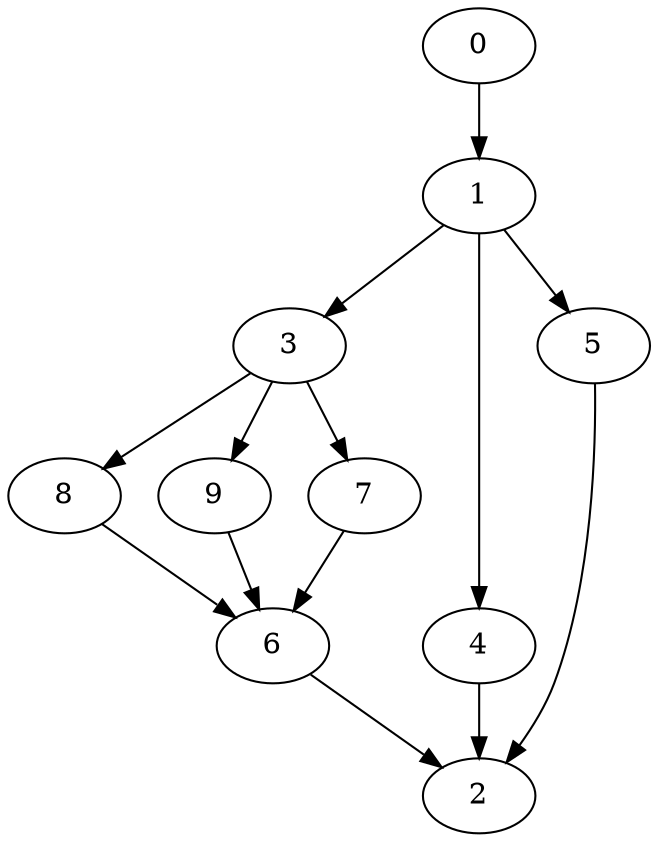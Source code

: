 digraph "SeriesParallel-MaxBf-3_Nodes_10_CCR_0.10_WeightType_Random#8" {
	graph ["Duplicate states"=0,
		GraphType=S_P,
		"Max states in OPEN"=0,
		Modes="120000ms; topo-ordered tasks, ; Pruning: task equivalence, fixed order ready list, ; F-value: ; Optimisation: best schedule length (\
SL) optimisation on equal, ",
		NumberOfTasks=10,
		"Pruned using list schedule length"=154,
		"States removed from OPEN"=0,
		TargetSystem="Homogeneous-2",
		"Time to schedule (ms)"=149,
		"Total idle time"=209,
		"Total schedule length"=622,
		"Total sequential time"=860,
		"Total states created"=486
	];
	0	["Finish time"=50,
		Processor=0,
		"Start time"=0,
		Weight=50];
	1	["Finish time"=100,
		Processor=0,
		"Start time"=50,
		Weight=50];
	0 -> 1	[Weight=4];
	3	["Finish time"=199,
		Processor=0,
		"Start time"=100,
		Weight=99];
	1 -> 3	[Weight=3];
	4	["Finish time"=397,
		Processor=0,
		"Start time"=331,
		Weight=66];
	1 -> 4	[Weight=2];
	5	["Finish time"=447,
		Processor=0,
		"Start time"=397,
		Weight=50];
	1 -> 5	[Weight=3];
	8	["Finish time"=331,
		Processor=0,
		"Start time"=199,
		Weight=132];
	3 -> 8	[Weight=10];
	9	["Finish time"=306,
		Processor=1,
		"Start time"=207,
		Weight=99];
	3 -> 9	[Weight=8];
	7	["Finish time"=339,
		Processor=1,
		"Start time"=306,
		Weight=33];
	3 -> 7	[Weight=5];
	6	["Finish time"=506,
		Processor=1,
		"Start time"=341,
		Weight=165];
	8 -> 6	[Weight=10];
	9 -> 6	[Weight=7];
	7 -> 6	[Weight=9];
	2	["Finish time"=622,
		Processor=1,
		"Start time"=506,
		Weight=116];
	6 -> 2	[Weight=5];
	4 -> 2	[Weight=10];
	5 -> 2	[Weight=10];
}

